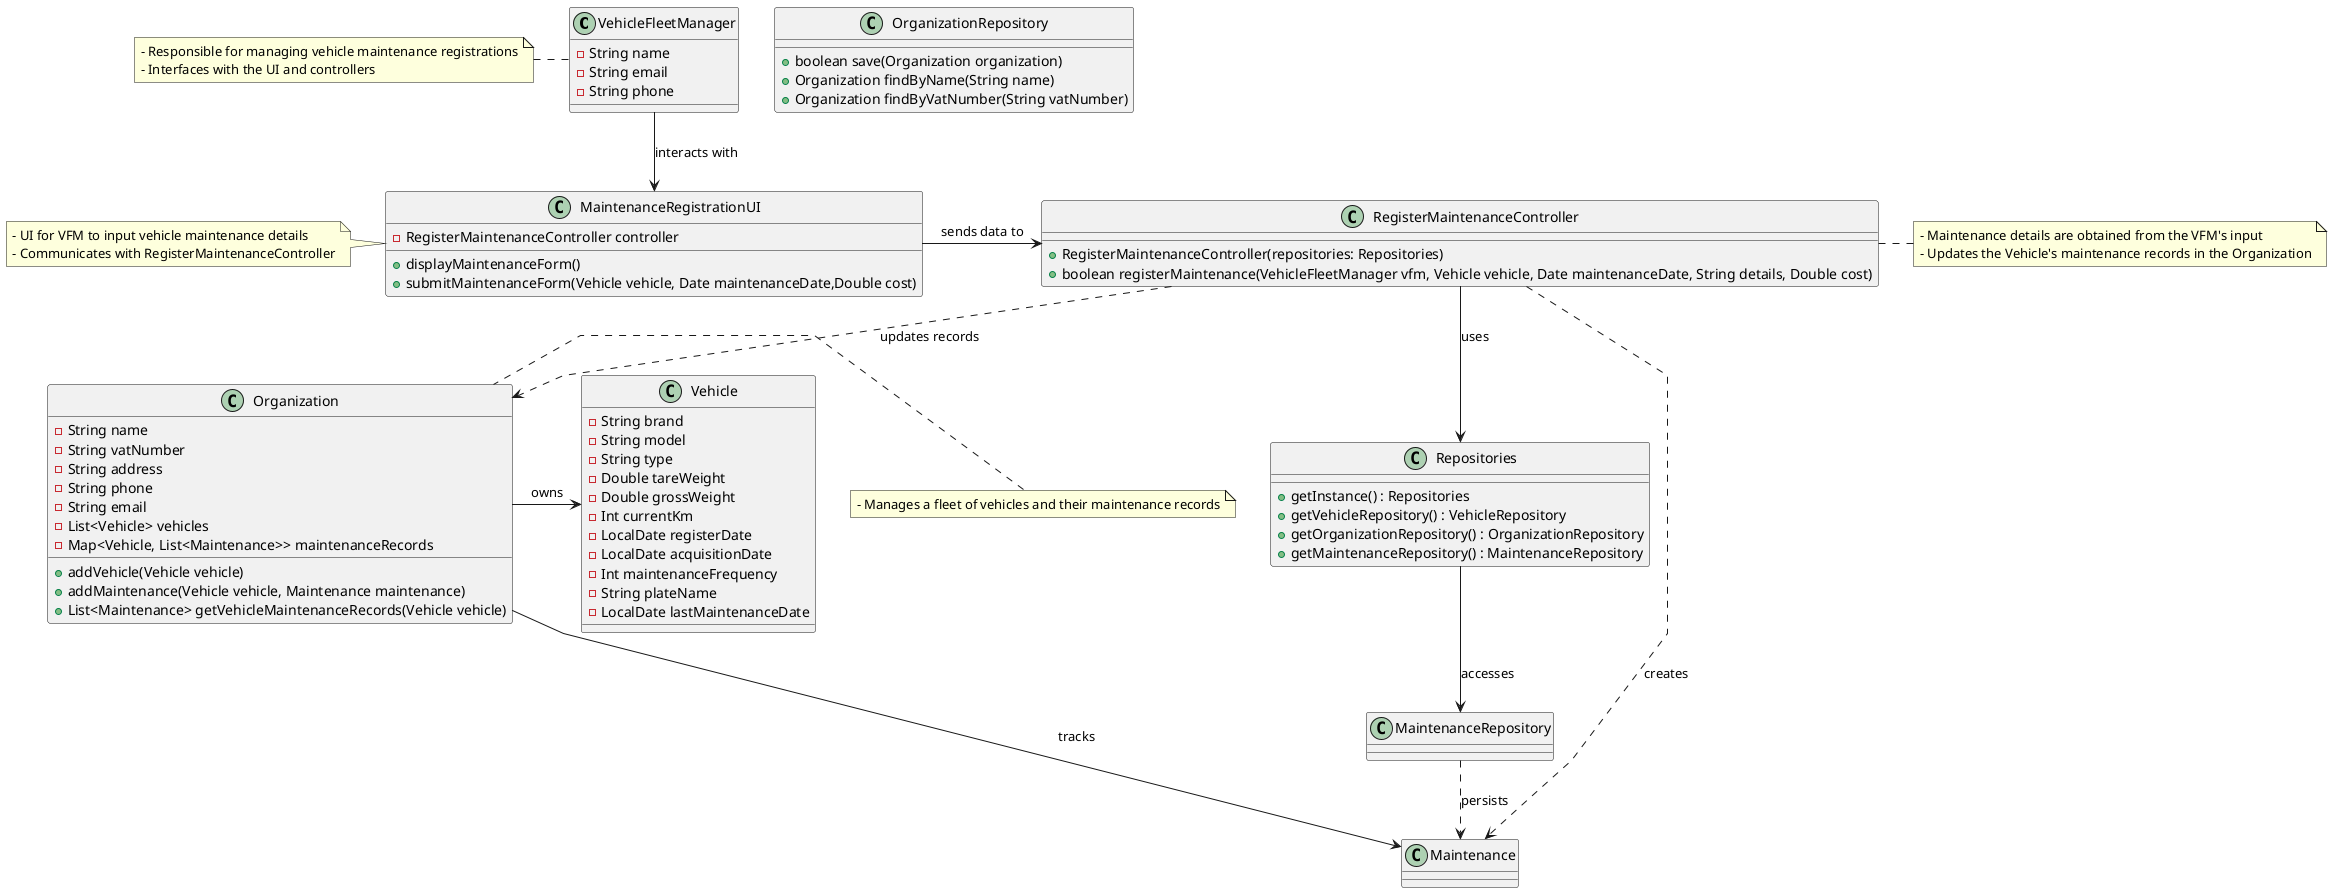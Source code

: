 @startuml
'skinparam monochrome true
skinparam packageStyle rectangle
skinparam shadowing false
skinparam linetype polyline
'skinparam linetype orto


class VehicleFleetManager {
  - String name
  - String email
  - String phone
}

class Vehicle {
  - String brand
  - String model
  - String type
  - Double tareWeight
  - Double grossWeight
  - Int currentKm
  - LocalDate registerDate
  - LocalDate acquisitionDate
  - Int maintenanceFrequency
  - String plateName
  - LocalDate lastMaintenanceDate
}

class Organization {
  - String name
  - String vatNumber
  - String address
  - String phone
  - String email
  - List<Vehicle> vehicles
  - Map<Vehicle, List<Maintenance>> maintenanceRecords
  + addVehicle(Vehicle vehicle)
  + addMaintenance(Vehicle vehicle, Maintenance maintenance)
  + List<Maintenance> getVehicleMaintenanceRecords(Vehicle vehicle)
}

class OrganizationRepository {
  + boolean save(Organization organization)
  + Organization findByName(String name)
  + Organization findByVatNumber(String vatNumber)
}

class Repositories {
  + getInstance() : Repositories
  + getVehicleRepository() : VehicleRepository
  + getOrganizationRepository() : OrganizationRepository
  + getMaintenanceRepository() : MaintenanceRepository
}

class RegisterMaintenanceController {
  + RegisterMaintenanceController(repositories: Repositories)
  + boolean registerMaintenance(VehicleFleetManager vfm, Vehicle vehicle, Date maintenanceDate, String details, Double cost)
}

class MaintenanceRegistrationUI {
  - RegisterMaintenanceController controller
  + displayMaintenanceForm()
  + submitMaintenanceForm(Vehicle vehicle, Date maintenanceDate,Double cost)
}

note right of RegisterMaintenanceController
  - Maintenance details are obtained from the VFM's input
  - Updates the Vehicle's maintenance records in the Organization
end note

note left of MaintenanceRegistrationUI
  - UI for VFM to input vehicle maintenance details
  - Communicates with RegisterMaintenanceController
end note

note left of Organization
  - Manages a fleet of vehicles and their maintenance records
end note

note left of VehicleFleetManager
  - Responsible for managing vehicle maintenance registrations
  - Interfaces with the UI and controllers
end note

VehicleFleetManager -down-> MaintenanceRegistrationUI : interacts with
MaintenanceRegistrationUI -right-> RegisterMaintenanceController : sends data to
RegisterMaintenanceController -down-> Repositories : uses
Repositories -down-> MaintenanceRepository : accesses
Organization -right-> Vehicle : owns
Organization -down-> Maintenance : tracks
MaintenanceRepository ..> Maintenance : persists
RegisterMaintenanceController ..> Maintenance : creates
RegisterMaintenanceController ..> Organization : updates records

@enduml
